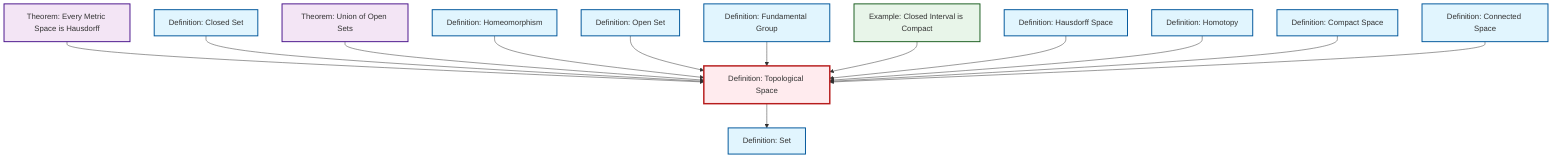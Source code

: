 graph TD
    classDef definition fill:#e1f5fe,stroke:#01579b,stroke-width:2px
    classDef theorem fill:#f3e5f5,stroke:#4a148c,stroke-width:2px
    classDef axiom fill:#fff3e0,stroke:#e65100,stroke-width:2px
    classDef example fill:#e8f5e9,stroke:#1b5e20,stroke-width:2px
    classDef current fill:#ffebee,stroke:#b71c1c,stroke-width:3px
    def-closed-set["Definition: Closed Set"]:::definition
    def-hausdorff["Definition: Hausdorff Space"]:::definition
    def-compact["Definition: Compact Space"]:::definition
    ex-closed-interval-compact["Example: Closed Interval is Compact"]:::example
    def-connected["Definition: Connected Space"]:::definition
    def-open-set["Definition: Open Set"]:::definition
    def-homeomorphism["Definition: Homeomorphism"]:::definition
    def-homotopy["Definition: Homotopy"]:::definition
    def-fundamental-group["Definition: Fundamental Group"]:::definition
    thm-union-open-sets["Theorem: Union of Open Sets"]:::theorem
    thm-metric-hausdorff["Theorem: Every Metric Space is Hausdorff"]:::theorem
    def-set["Definition: Set"]:::definition
    def-topological-space["Definition: Topological Space"]:::definition
    thm-metric-hausdorff --> def-topological-space
    def-topological-space --> def-set
    def-closed-set --> def-topological-space
    thm-union-open-sets --> def-topological-space
    def-homeomorphism --> def-topological-space
    def-open-set --> def-topological-space
    def-fundamental-group --> def-topological-space
    ex-closed-interval-compact --> def-topological-space
    def-hausdorff --> def-topological-space
    def-homotopy --> def-topological-space
    def-compact --> def-topological-space
    def-connected --> def-topological-space
    class def-topological-space current